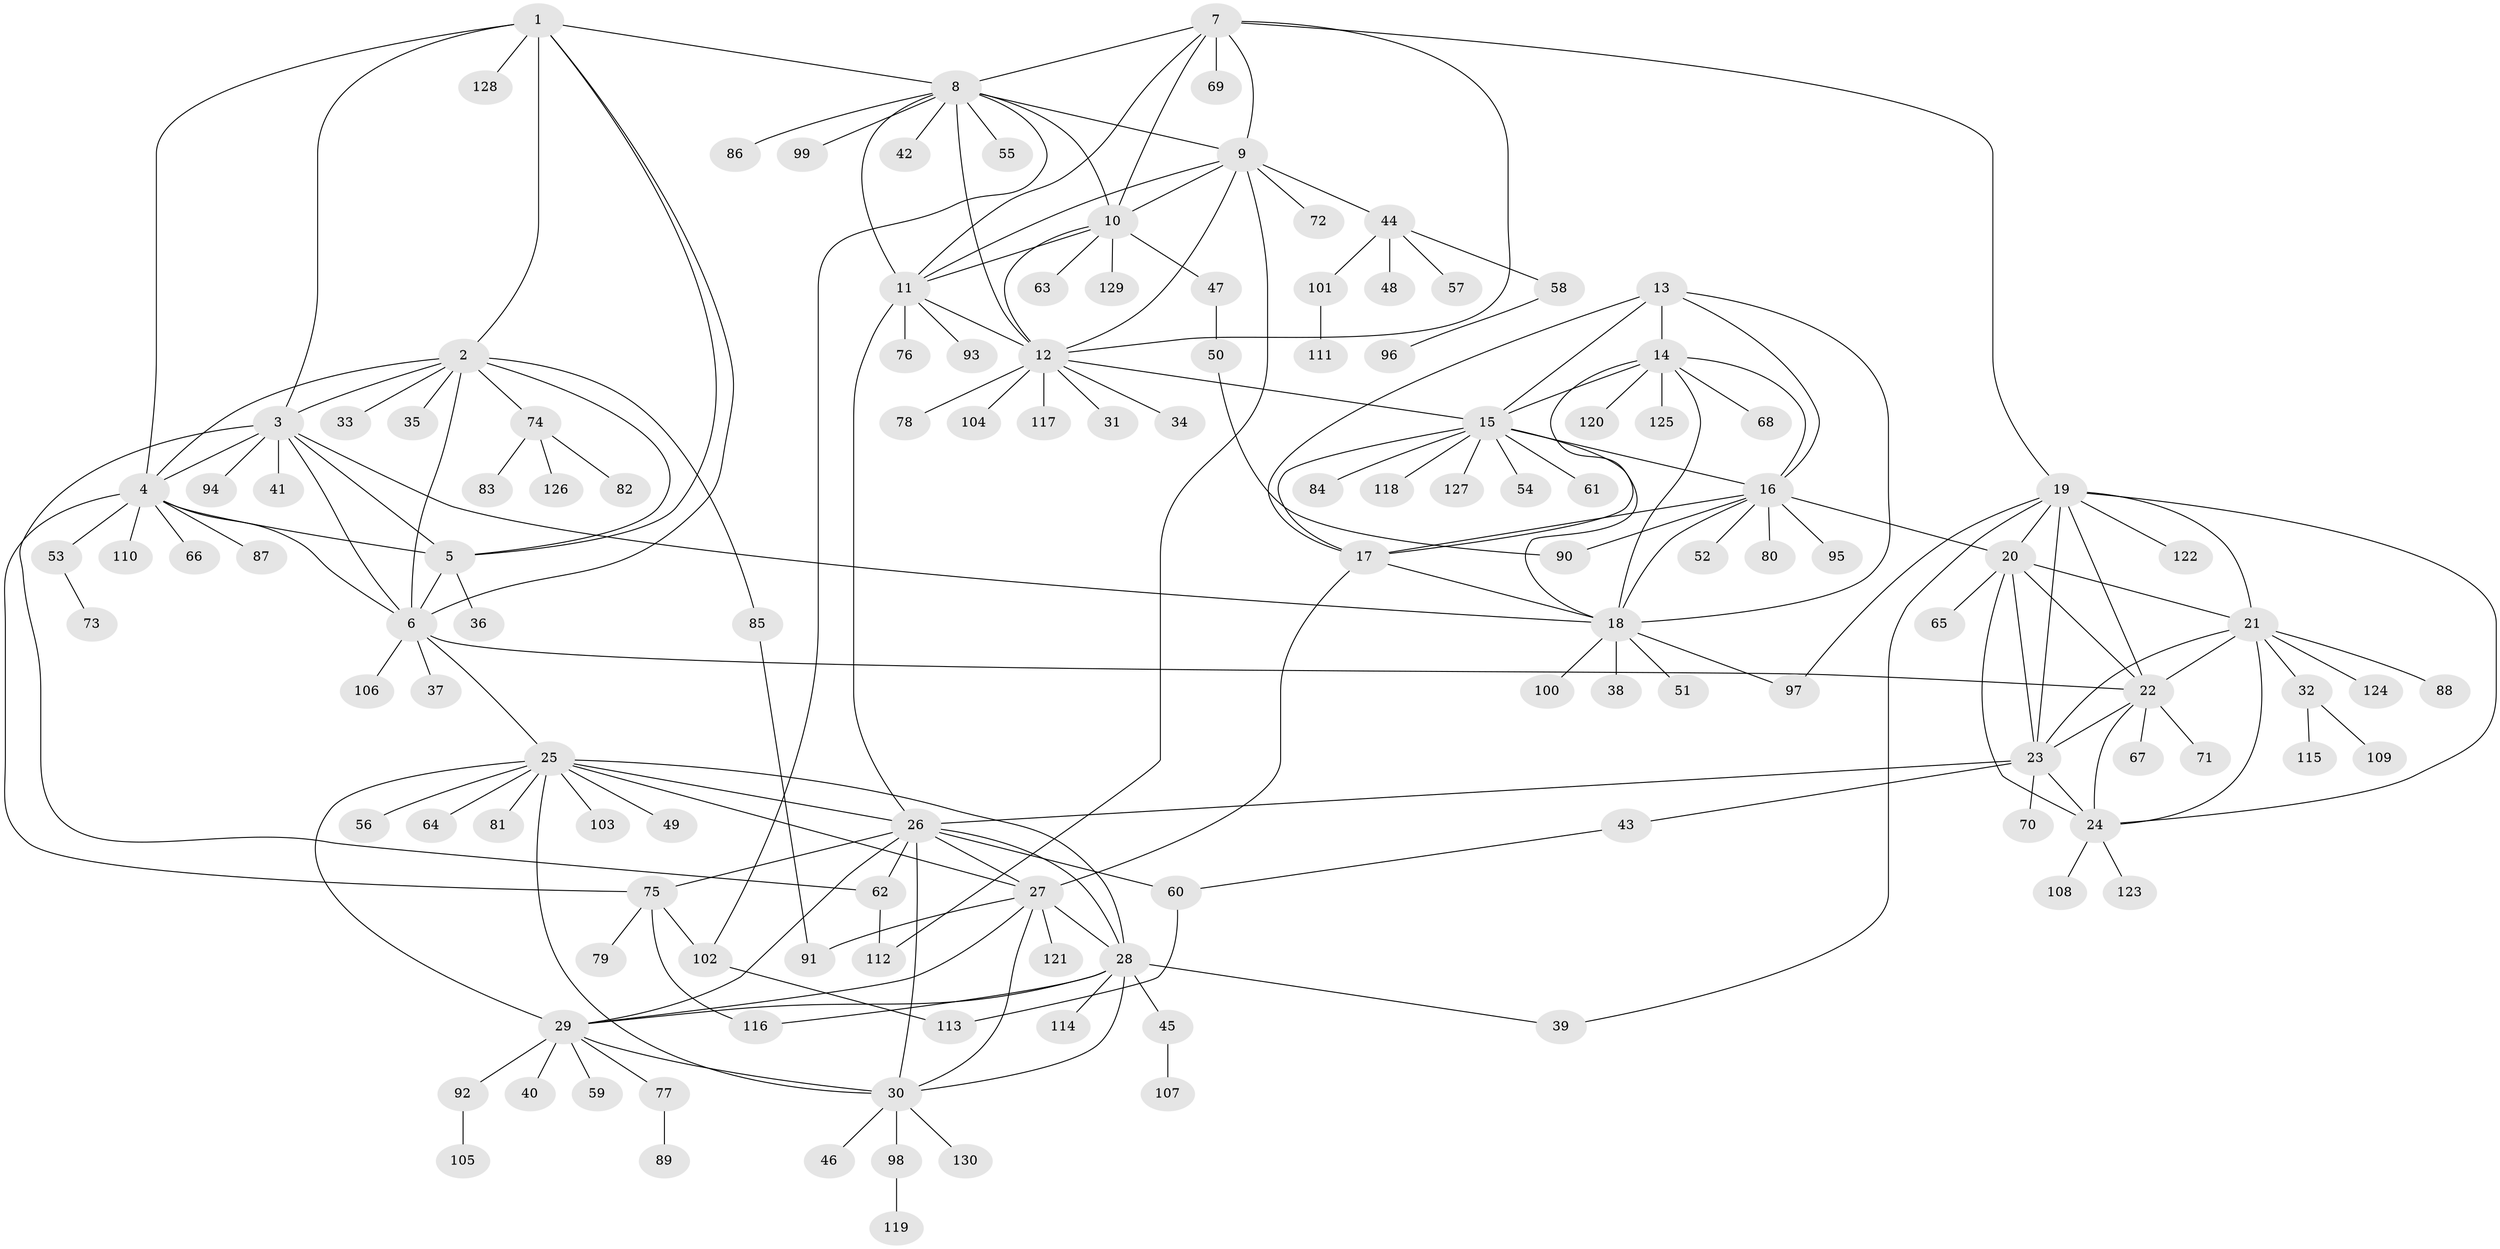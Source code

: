 // coarse degree distribution, {5: 0.025, 6: 0.15, 4: 0.075, 8: 0.05, 3: 0.15, 9: 0.025, 7: 0.075, 10: 0.025, 1: 0.325, 2: 0.1}
// Generated by graph-tools (version 1.1) at 2025/52/03/04/25 22:52:43]
// undirected, 130 vertices, 196 edges
graph export_dot {
  node [color=gray90,style=filled];
  1;
  2;
  3;
  4;
  5;
  6;
  7;
  8;
  9;
  10;
  11;
  12;
  13;
  14;
  15;
  16;
  17;
  18;
  19;
  20;
  21;
  22;
  23;
  24;
  25;
  26;
  27;
  28;
  29;
  30;
  31;
  32;
  33;
  34;
  35;
  36;
  37;
  38;
  39;
  40;
  41;
  42;
  43;
  44;
  45;
  46;
  47;
  48;
  49;
  50;
  51;
  52;
  53;
  54;
  55;
  56;
  57;
  58;
  59;
  60;
  61;
  62;
  63;
  64;
  65;
  66;
  67;
  68;
  69;
  70;
  71;
  72;
  73;
  74;
  75;
  76;
  77;
  78;
  79;
  80;
  81;
  82;
  83;
  84;
  85;
  86;
  87;
  88;
  89;
  90;
  91;
  92;
  93;
  94;
  95;
  96;
  97;
  98;
  99;
  100;
  101;
  102;
  103;
  104;
  105;
  106;
  107;
  108;
  109;
  110;
  111;
  112;
  113;
  114;
  115;
  116;
  117;
  118;
  119;
  120;
  121;
  122;
  123;
  124;
  125;
  126;
  127;
  128;
  129;
  130;
  1 -- 2;
  1 -- 3;
  1 -- 4;
  1 -- 5;
  1 -- 6;
  1 -- 8;
  1 -- 128;
  2 -- 3;
  2 -- 4;
  2 -- 5;
  2 -- 6;
  2 -- 33;
  2 -- 35;
  2 -- 74;
  2 -- 85;
  3 -- 4;
  3 -- 5;
  3 -- 6;
  3 -- 18;
  3 -- 41;
  3 -- 62;
  3 -- 94;
  4 -- 5;
  4 -- 6;
  4 -- 53;
  4 -- 66;
  4 -- 75;
  4 -- 87;
  4 -- 110;
  5 -- 6;
  5 -- 36;
  6 -- 22;
  6 -- 25;
  6 -- 37;
  6 -- 106;
  7 -- 8;
  7 -- 9;
  7 -- 10;
  7 -- 11;
  7 -- 12;
  7 -- 19;
  7 -- 69;
  8 -- 9;
  8 -- 10;
  8 -- 11;
  8 -- 12;
  8 -- 42;
  8 -- 55;
  8 -- 86;
  8 -- 99;
  8 -- 102;
  9 -- 10;
  9 -- 11;
  9 -- 12;
  9 -- 44;
  9 -- 72;
  9 -- 112;
  10 -- 11;
  10 -- 12;
  10 -- 47;
  10 -- 63;
  10 -- 129;
  11 -- 12;
  11 -- 26;
  11 -- 76;
  11 -- 93;
  12 -- 15;
  12 -- 31;
  12 -- 34;
  12 -- 78;
  12 -- 104;
  12 -- 117;
  13 -- 14;
  13 -- 15;
  13 -- 16;
  13 -- 17;
  13 -- 18;
  14 -- 15;
  14 -- 16;
  14 -- 17;
  14 -- 18;
  14 -- 68;
  14 -- 120;
  14 -- 125;
  15 -- 16;
  15 -- 17;
  15 -- 18;
  15 -- 54;
  15 -- 61;
  15 -- 84;
  15 -- 118;
  15 -- 127;
  16 -- 17;
  16 -- 18;
  16 -- 20;
  16 -- 52;
  16 -- 80;
  16 -- 90;
  16 -- 95;
  17 -- 18;
  17 -- 27;
  18 -- 38;
  18 -- 51;
  18 -- 97;
  18 -- 100;
  19 -- 20;
  19 -- 21;
  19 -- 22;
  19 -- 23;
  19 -- 24;
  19 -- 39;
  19 -- 97;
  19 -- 122;
  20 -- 21;
  20 -- 22;
  20 -- 23;
  20 -- 24;
  20 -- 65;
  21 -- 22;
  21 -- 23;
  21 -- 24;
  21 -- 32;
  21 -- 88;
  21 -- 124;
  22 -- 23;
  22 -- 24;
  22 -- 67;
  22 -- 71;
  23 -- 24;
  23 -- 26;
  23 -- 43;
  23 -- 70;
  24 -- 108;
  24 -- 123;
  25 -- 26;
  25 -- 27;
  25 -- 28;
  25 -- 29;
  25 -- 30;
  25 -- 49;
  25 -- 56;
  25 -- 64;
  25 -- 81;
  25 -- 103;
  26 -- 27;
  26 -- 28;
  26 -- 29;
  26 -- 30;
  26 -- 60;
  26 -- 62;
  26 -- 75;
  27 -- 28;
  27 -- 29;
  27 -- 30;
  27 -- 91;
  27 -- 121;
  28 -- 29;
  28 -- 30;
  28 -- 39;
  28 -- 45;
  28 -- 114;
  28 -- 116;
  29 -- 30;
  29 -- 40;
  29 -- 59;
  29 -- 77;
  29 -- 92;
  30 -- 46;
  30 -- 98;
  30 -- 130;
  32 -- 109;
  32 -- 115;
  43 -- 60;
  44 -- 48;
  44 -- 57;
  44 -- 58;
  44 -- 101;
  45 -- 107;
  47 -- 50;
  50 -- 90;
  53 -- 73;
  58 -- 96;
  60 -- 113;
  62 -- 112;
  74 -- 82;
  74 -- 83;
  74 -- 126;
  75 -- 79;
  75 -- 102;
  75 -- 116;
  77 -- 89;
  85 -- 91;
  92 -- 105;
  98 -- 119;
  101 -- 111;
  102 -- 113;
}
